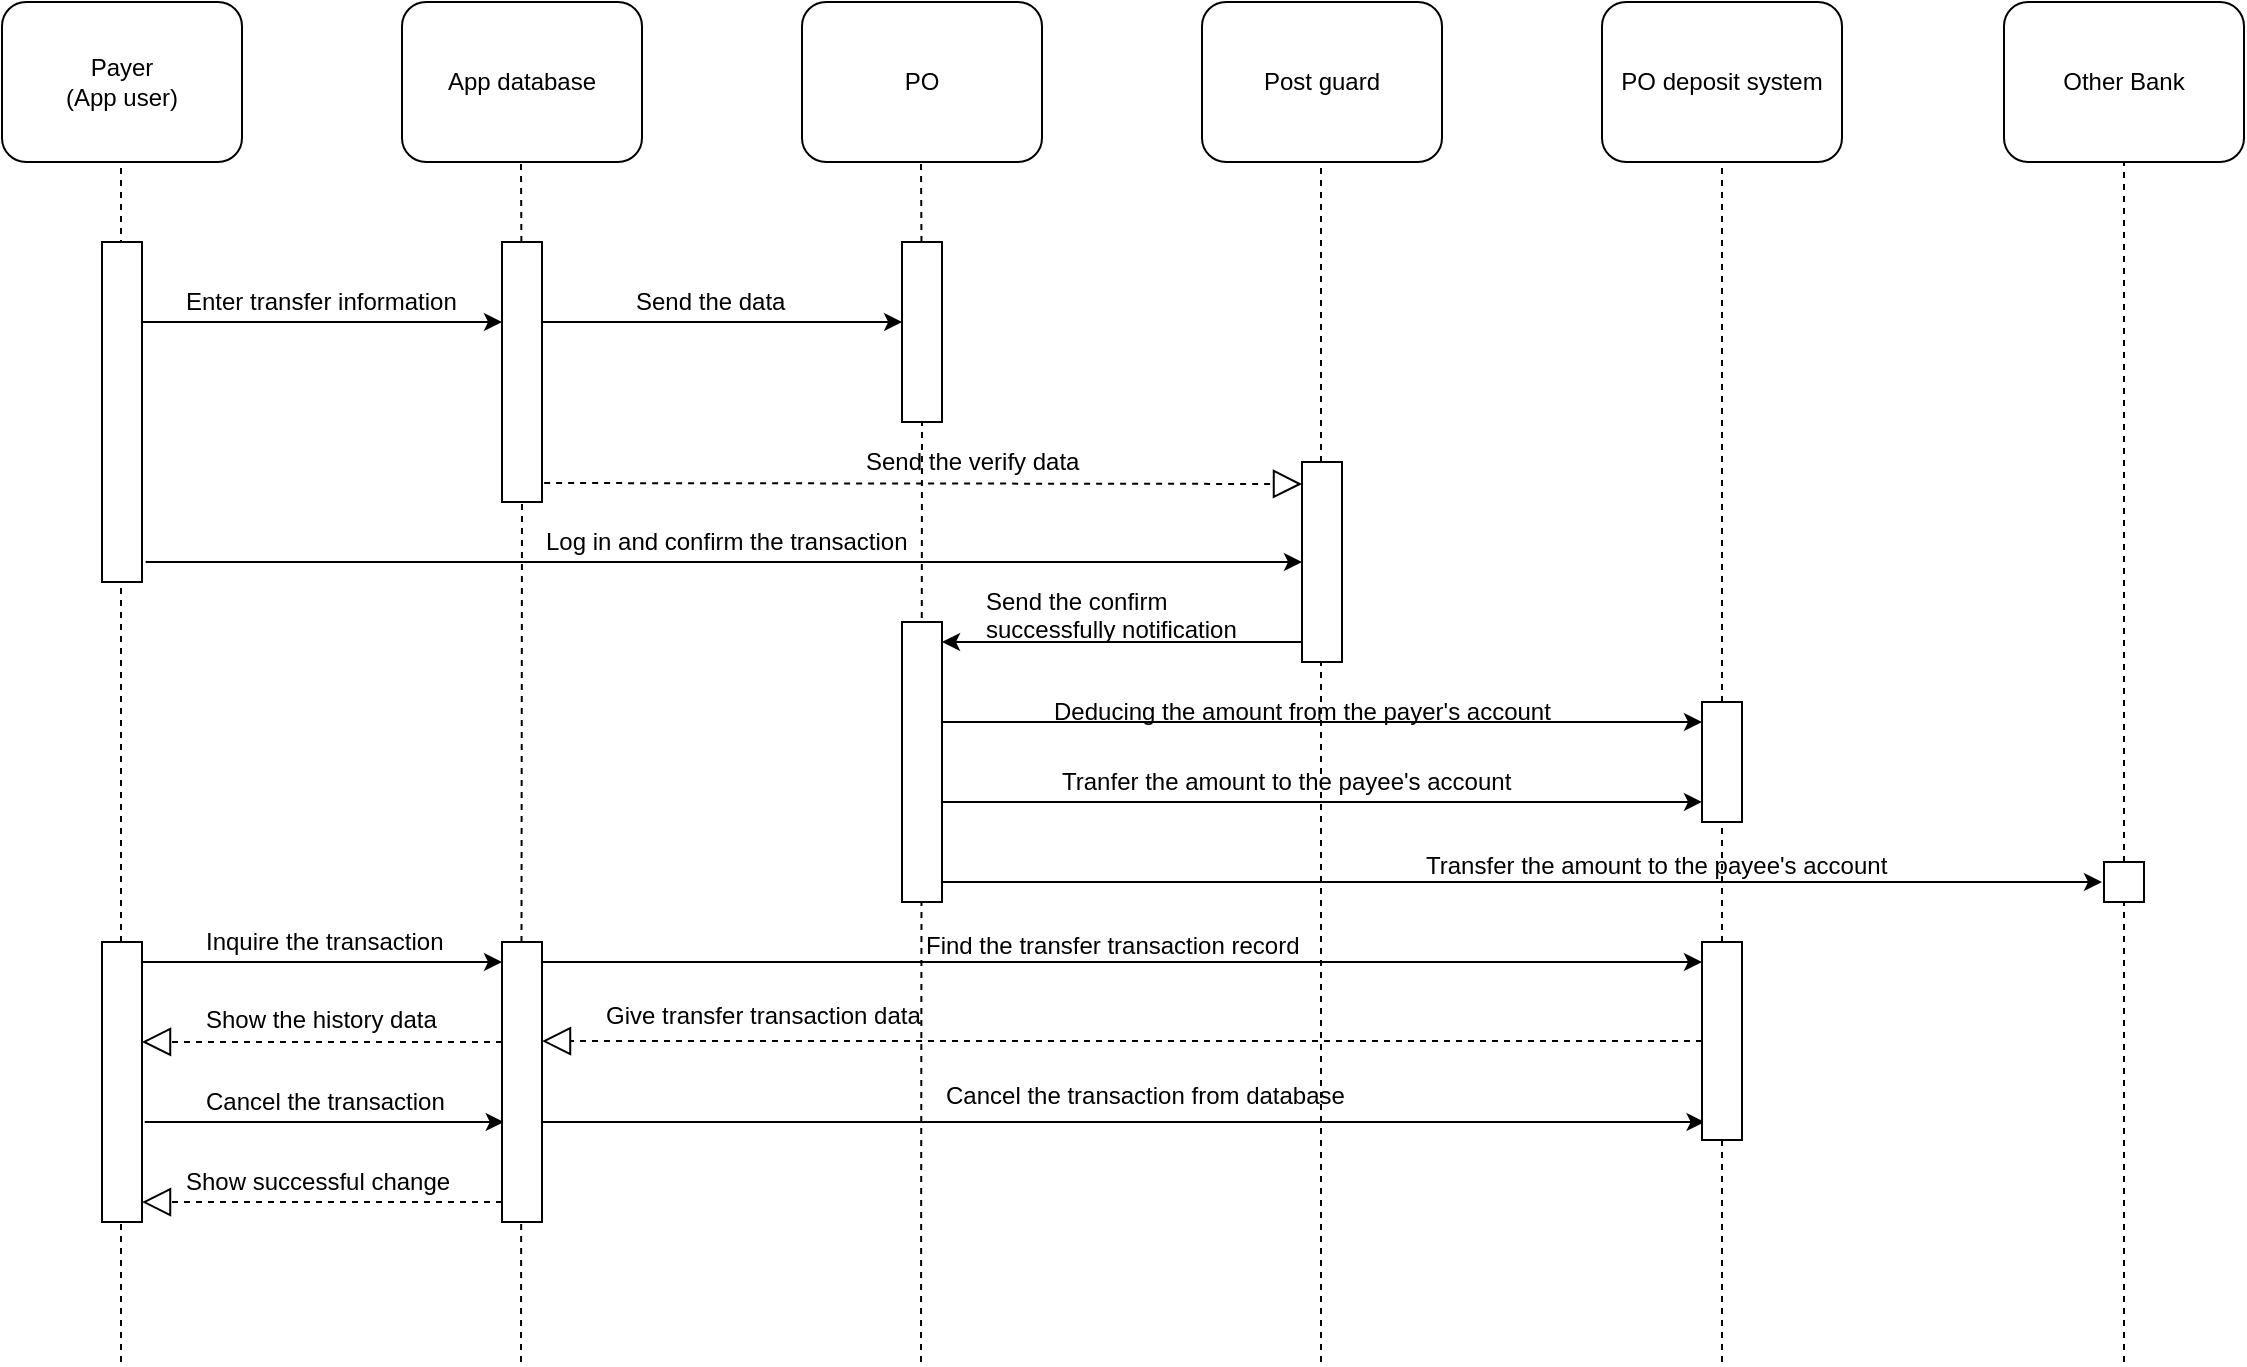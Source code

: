 <mxfile version="10.7.7" type="device"><diagram id="4oZB2-qO4ia2ma7L1jMJ" name="Page-1"><mxGraphModel dx="1010" dy="582" grid="1" gridSize="10" guides="1" tooltips="1" connect="1" arrows="1" fold="1" page="1" pageScale="1" pageWidth="827" pageHeight="1169" math="0" shadow="0"><root><mxCell id="0"/><mxCell id="1" parent="0"/><mxCell id="p3uppKySdMwgJZPZqNRC-1" value="PO deposit system" style="rounded=1;whiteSpace=wrap;html=1;" parent="1" vertex="1"><mxGeometry x="1120" y="80" width="120" height="80" as="geometry"/></mxCell><mxCell id="p3uppKySdMwgJZPZqNRC-2" value="Payer&lt;br&gt;(App user)&lt;br&gt;" style="rounded=1;whiteSpace=wrap;html=1;" parent="1" vertex="1"><mxGeometry x="320" y="80" width="120" height="80" as="geometry"/></mxCell><mxCell id="p3uppKySdMwgJZPZqNRC-3" value="App database" style="rounded=1;whiteSpace=wrap;html=1;" parent="1" vertex="1"><mxGeometry x="520" y="80" width="120" height="80" as="geometry"/></mxCell><mxCell id="p3uppKySdMwgJZPZqNRC-4" value="PO" style="rounded=1;whiteSpace=wrap;html=1;" parent="1" vertex="1"><mxGeometry x="720" y="80" width="120" height="80" as="geometry"/></mxCell><mxCell id="p3uppKySdMwgJZPZqNRC-5" value="Post guard" style="rounded=1;whiteSpace=wrap;html=1;" parent="1" vertex="1"><mxGeometry x="920" y="80" width="120" height="80" as="geometry"/></mxCell><mxCell id="p3uppKySdMwgJZPZqNRC-6" value="" style="endArrow=none;dashed=1;html=1;entryX=0.5;entryY=1;entryDx=0;entryDy=0;" parent="1" source="p3uppKySdMwgJZPZqNRC-17" target="p3uppKySdMwgJZPZqNRC-1" edge="1"><mxGeometry width="50" height="50" relative="1" as="geometry"><mxPoint x="1180" y="760" as="sourcePoint"/><mxPoint x="1170" y="180" as="targetPoint"/></mxGeometry></mxCell><mxCell id="p3uppKySdMwgJZPZqNRC-7" value="" style="endArrow=none;dashed=1;html=1;entryX=0.5;entryY=1;entryDx=0;entryDy=0;" parent="1" edge="1"><mxGeometry width="50" height="50" relative="1" as="geometry"><mxPoint x="379.5" y="760" as="sourcePoint"/><mxPoint x="379.5" y="160" as="targetPoint"/></mxGeometry></mxCell><mxCell id="p3uppKySdMwgJZPZqNRC-8" value="" style="endArrow=none;dashed=1;html=1;entryX=0.5;entryY=1;entryDx=0;entryDy=0;" parent="1" source="p3uppKySdMwgJZPZqNRC-12" edge="1"><mxGeometry width="50" height="50" relative="1" as="geometry"><mxPoint x="579.5" y="760" as="sourcePoint"/><mxPoint x="579.5" y="160" as="targetPoint"/></mxGeometry></mxCell><mxCell id="p3uppKySdMwgJZPZqNRC-9" value="" style="endArrow=none;dashed=1;html=1;entryX=0.5;entryY=1;entryDx=0;entryDy=0;" parent="1" source="p3uppKySdMwgJZPZqNRC-14" edge="1"><mxGeometry width="50" height="50" relative="1" as="geometry"><mxPoint x="779.5" y="760" as="sourcePoint"/><mxPoint x="779.5" y="160" as="targetPoint"/></mxGeometry></mxCell><mxCell id="p3uppKySdMwgJZPZqNRC-10" value="" style="endArrow=none;dashed=1;html=1;entryX=0.5;entryY=1;entryDx=0;entryDy=0;" parent="1" edge="1"><mxGeometry width="50" height="50" relative="1" as="geometry"><mxPoint x="979.5" y="760" as="sourcePoint"/><mxPoint x="979.5" y="160" as="targetPoint"/></mxGeometry></mxCell><mxCell id="p3uppKySdMwgJZPZqNRC-11" value="" style="rounded=0;whiteSpace=wrap;html=1;" parent="1" vertex="1"><mxGeometry x="370" y="200" width="20" height="170" as="geometry"/></mxCell><mxCell id="p3uppKySdMwgJZPZqNRC-12" value="" style="rounded=0;whiteSpace=wrap;html=1;" parent="1" vertex="1"><mxGeometry x="570" y="200" width="20" height="130" as="geometry"/></mxCell><mxCell id="p3uppKySdMwgJZPZqNRC-13" value="" style="endArrow=none;dashed=1;html=1;entryX=0.5;entryY=1;entryDx=0;entryDy=0;" parent="1" target="p3uppKySdMwgJZPZqNRC-12" edge="1"><mxGeometry width="50" height="50" relative="1" as="geometry"><mxPoint x="579.5" y="760" as="sourcePoint"/><mxPoint x="579.5" y="160" as="targetPoint"/></mxGeometry></mxCell><mxCell id="p3uppKySdMwgJZPZqNRC-14" value="" style="rounded=0;whiteSpace=wrap;html=1;" parent="1" vertex="1"><mxGeometry x="770" y="200" width="20" height="90" as="geometry"/></mxCell><mxCell id="p3uppKySdMwgJZPZqNRC-15" value="" style="endArrow=none;dashed=1;html=1;entryX=0.5;entryY=1;entryDx=0;entryDy=0;" parent="1" target="p3uppKySdMwgJZPZqNRC-14" edge="1"><mxGeometry width="50" height="50" relative="1" as="geometry"><mxPoint x="779.5" y="760" as="sourcePoint"/><mxPoint x="779.5" y="160" as="targetPoint"/></mxGeometry></mxCell><mxCell id="p3uppKySdMwgJZPZqNRC-16" value="" style="rounded=0;whiteSpace=wrap;html=1;" parent="1" vertex="1"><mxGeometry x="970" y="310" width="20" height="100" as="geometry"/></mxCell><mxCell id="p3uppKySdMwgJZPZqNRC-17" value="" style="rounded=0;whiteSpace=wrap;html=1;" parent="1" vertex="1"><mxGeometry x="1170" y="430" width="20" height="60" as="geometry"/></mxCell><mxCell id="p3uppKySdMwgJZPZqNRC-18" value="" style="endArrow=none;dashed=1;html=1;entryX=0.5;entryY=1;entryDx=0;entryDy=0;" parent="1" target="p3uppKySdMwgJZPZqNRC-17" edge="1"><mxGeometry width="50" height="50" relative="1" as="geometry"><mxPoint x="1180" y="760" as="sourcePoint"/><mxPoint x="1180.286" y="159.571" as="targetPoint"/></mxGeometry></mxCell><mxCell id="p3uppKySdMwgJZPZqNRC-19" value="" style="endArrow=classic;html=1;" parent="1" edge="1"><mxGeometry width="50" height="50" relative="1" as="geometry"><mxPoint x="390" y="240" as="sourcePoint"/><mxPoint x="570" y="240" as="targetPoint"/><Array as="points"><mxPoint x="530" y="240"/></Array></mxGeometry></mxCell><mxCell id="p3uppKySdMwgJZPZqNRC-20" value="Enter transfer information" style="text;html=1;resizable=0;points=[];autosize=1;align=left;verticalAlign=top;spacingTop=-4;" parent="1" vertex="1"><mxGeometry x="410" y="220" width="150" height="20" as="geometry"/></mxCell><mxCell id="p3uppKySdMwgJZPZqNRC-21" value="" style="endArrow=classic;html=1;entryX=0.002;entryY=0.445;entryDx=0;entryDy=0;entryPerimeter=0;exitX=1;exitY=0.308;exitDx=0;exitDy=0;exitPerimeter=0;" parent="1" source="p3uppKySdMwgJZPZqNRC-12" target="p3uppKySdMwgJZPZqNRC-14" edge="1"><mxGeometry width="50" height="50" relative="1" as="geometry"><mxPoint x="610" y="245" as="sourcePoint"/><mxPoint x="710" y="390" as="targetPoint"/></mxGeometry></mxCell><mxCell id="p3uppKySdMwgJZPZqNRC-22" value="Send the data" style="text;html=1;resizable=0;points=[];autosize=1;align=left;verticalAlign=top;spacingTop=-4;" parent="1" vertex="1"><mxGeometry x="635" y="220" width="90" height="20" as="geometry"/></mxCell><mxCell id="p3uppKySdMwgJZPZqNRC-25" value="Send the verify data" style="text;html=1;resizable=0;points=[];autosize=1;align=left;verticalAlign=top;spacingTop=-4;" parent="1" vertex="1"><mxGeometry x="750" y="300" width="120" height="20" as="geometry"/></mxCell><mxCell id="BeE7iXRiPUCCqZXRIAoZ-1" value="" style="endArrow=block;dashed=1;endFill=0;endSize=12;html=1;exitX=1.053;exitY=0.927;exitDx=0;exitDy=0;exitPerimeter=0;entryX=0;entryY=0.11;entryDx=0;entryDy=0;entryPerimeter=0;" parent="1" source="p3uppKySdMwgJZPZqNRC-12" target="p3uppKySdMwgJZPZqNRC-16" edge="1"><mxGeometry width="160" relative="1" as="geometry"><mxPoint x="810" y="310" as="sourcePoint"/><mxPoint x="960" y="321" as="targetPoint"/><Array as="points"/></mxGeometry></mxCell><mxCell id="BeE7iXRiPUCCqZXRIAoZ-3" value="" style="endArrow=classic;html=1;exitX=1.092;exitY=0.941;exitDx=0;exitDy=0;exitPerimeter=0;entryX=0;entryY=0.5;entryDx=0;entryDy=0;" parent="1" source="p3uppKySdMwgJZPZqNRC-11" target="p3uppKySdMwgJZPZqNRC-16" edge="1"><mxGeometry width="50" height="50" relative="1" as="geometry"><mxPoint x="970.333" y="359.667" as="sourcePoint"/><mxPoint x="960" y="350" as="targetPoint"/></mxGeometry></mxCell><mxCell id="BeE7iXRiPUCCqZXRIAoZ-4" value="Log in and confirm the transaction" style="text;html=1;resizable=0;points=[];autosize=1;align=left;verticalAlign=top;spacingTop=-4;" parent="1" vertex="1"><mxGeometry x="590" y="340" width="200" height="20" as="geometry"/></mxCell><mxCell id="BeE7iXRiPUCCqZXRIAoZ-6" value="" style="endArrow=classic;html=1;exitX=0;exitY=0.9;exitDx=0;exitDy=0;exitPerimeter=0;" parent="1" source="p3uppKySdMwgJZPZqNRC-16" edge="1"><mxGeometry width="50" height="50" relative="1" as="geometry"><mxPoint x="960" y="400" as="sourcePoint"/><mxPoint x="790" y="400" as="targetPoint"/></mxGeometry></mxCell><mxCell id="BeE7iXRiPUCCqZXRIAoZ-7" value="Send the confirm &lt;br&gt;successfully notification" style="text;html=1;resizable=0;points=[];autosize=1;align=left;verticalAlign=top;spacingTop=-4;" parent="1" vertex="1"><mxGeometry x="810" y="370" width="140" height="30" as="geometry"/></mxCell><mxCell id="BeE7iXRiPUCCqZXRIAoZ-11" value="" style="endArrow=classic;html=1;entryX=0;entryY=0.167;entryDx=0;entryDy=0;entryPerimeter=0;exitX=1;exitY=0.357;exitDx=0;exitDy=0;exitPerimeter=0;" parent="1" source="BeE7iXRiPUCCqZXRIAoZ-48" target="p3uppKySdMwgJZPZqNRC-17" edge="1"><mxGeometry width="50" height="50" relative="1" as="geometry"><mxPoint x="810" y="440" as="sourcePoint"/><mxPoint x="1132" y="440" as="targetPoint"/></mxGeometry></mxCell><mxCell id="BeE7iXRiPUCCqZXRIAoZ-12" value="Deducing the amount from the payer's account" style="text;html=1;resizable=0;points=[];autosize=1;align=left;verticalAlign=top;spacingTop=-4;" parent="1" vertex="1"><mxGeometry x="844" y="425" width="260" height="20" as="geometry"/></mxCell><mxCell id="BeE7iXRiPUCCqZXRIAoZ-13" value="" style="endArrow=classic;html=1;entryX=0;entryY=0.833;entryDx=0;entryDy=0;entryPerimeter=0;exitX=1;exitY=0.643;exitDx=0;exitDy=0;exitPerimeter=0;" parent="1" source="BeE7iXRiPUCCqZXRIAoZ-48" target="p3uppKySdMwgJZPZqNRC-17" edge="1"><mxGeometry width="50" height="50" relative="1" as="geometry"><mxPoint x="804" y="470" as="sourcePoint"/><mxPoint x="1136" y="475" as="targetPoint"/><Array as="points"><mxPoint x="804" y="480"/></Array></mxGeometry></mxCell><mxCell id="BeE7iXRiPUCCqZXRIAoZ-14" value="Tranfer the amount to the payee's account" style="text;html=1;resizable=0;points=[];autosize=1;align=left;verticalAlign=top;spacingTop=-4;" parent="1" vertex="1"><mxGeometry x="848" y="460" width="240" height="20" as="geometry"/></mxCell><mxCell id="BeE7iXRiPUCCqZXRIAoZ-17" value="Other Bank" style="rounded=1;whiteSpace=wrap;html=1;" parent="1" vertex="1"><mxGeometry x="1321" y="80" width="120" height="80" as="geometry"/></mxCell><mxCell id="BeE7iXRiPUCCqZXRIAoZ-18" value="" style="endArrow=none;dashed=1;html=1;entryX=0.5;entryY=1;entryDx=0;entryDy=0;" parent="1" source="BeE7iXRiPUCCqZXRIAoZ-19" target="BeE7iXRiPUCCqZXRIAoZ-17" edge="1"><mxGeometry width="50" height="50" relative="1" as="geometry"><mxPoint x="1381" y="760" as="sourcePoint"/><mxPoint x="1371" y="180" as="targetPoint"/></mxGeometry></mxCell><mxCell id="BeE7iXRiPUCCqZXRIAoZ-19" value="" style="rounded=0;whiteSpace=wrap;html=1;" parent="1" vertex="1"><mxGeometry x="1371" y="510" width="20" height="20" as="geometry"/></mxCell><mxCell id="BeE7iXRiPUCCqZXRIAoZ-20" value="" style="endArrow=none;dashed=1;html=1;entryX=0.5;entryY=1;entryDx=0;entryDy=0;" parent="1" target="BeE7iXRiPUCCqZXRIAoZ-19" edge="1"><mxGeometry width="50" height="50" relative="1" as="geometry"><mxPoint x="1381" y="760" as="sourcePoint"/><mxPoint x="1381.286" y="159.571" as="targetPoint"/></mxGeometry></mxCell><mxCell id="BeE7iXRiPUCCqZXRIAoZ-21" value="" style="endArrow=classic;html=1;exitX=1;exitY=0.929;exitDx=0;exitDy=0;exitPerimeter=0;" parent="1" source="BeE7iXRiPUCCqZXRIAoZ-48" edge="1"><mxGeometry width="50" height="50" relative="1" as="geometry"><mxPoint x="800" y="510" as="sourcePoint"/><mxPoint x="1370" y="520" as="targetPoint"/></mxGeometry></mxCell><mxCell id="BeE7iXRiPUCCqZXRIAoZ-22" value="Transfer the amount to the payee's account" style="text;html=1;resizable=0;points=[];autosize=1;align=left;verticalAlign=top;spacingTop=-4;" parent="1" vertex="1"><mxGeometry x="1030" y="502" width="250" height="20" as="geometry"/></mxCell><mxCell id="BeE7iXRiPUCCqZXRIAoZ-23" value="" style="endArrow=classic;html=1;" parent="1" edge="1"><mxGeometry width="50" height="50" relative="1" as="geometry"><mxPoint x="590" y="560" as="sourcePoint"/><mxPoint x="1170" y="560" as="targetPoint"/></mxGeometry></mxCell><mxCell id="BeE7iXRiPUCCqZXRIAoZ-24" value="Find the transfer transaction record" style="text;html=1;resizable=0;points=[];autosize=1;align=left;verticalAlign=top;spacingTop=-4;" parent="1" vertex="1"><mxGeometry x="780" y="542" width="200" height="20" as="geometry"/></mxCell><mxCell id="BeE7iXRiPUCCqZXRIAoZ-25" value="" style="endArrow=classic;html=1;exitX=1.068;exitY=0.643;exitDx=0;exitDy=0;exitPerimeter=0;" parent="1" source="BeE7iXRiPUCCqZXRIAoZ-44" edge="1"><mxGeometry width="50" height="50" relative="1" as="geometry"><mxPoint x="400" y="640" as="sourcePoint"/><mxPoint x="570.866" y="640" as="targetPoint"/></mxGeometry></mxCell><mxCell id="BeE7iXRiPUCCqZXRIAoZ-26" value="" style="endArrow=classic;html=1;exitX=1;exitY=0.071;exitDx=0;exitDy=0;exitPerimeter=0;" parent="1" source="BeE7iXRiPUCCqZXRIAoZ-44" edge="1"><mxGeometry width="50" height="50" relative="1" as="geometry"><mxPoint x="410" y="570" as="sourcePoint"/><mxPoint x="570" y="560" as="targetPoint"/></mxGeometry></mxCell><mxCell id="BeE7iXRiPUCCqZXRIAoZ-27" value="Inquire the transaction" style="text;html=1;resizable=0;points=[];autosize=1;align=left;verticalAlign=top;spacingTop=-4;" parent="1" vertex="1"><mxGeometry x="420" y="540" width="130" height="20" as="geometry"/></mxCell><mxCell id="BeE7iXRiPUCCqZXRIAoZ-28" value="Cancel the transaction" style="text;html=1;resizable=0;points=[];autosize=1;align=left;verticalAlign=top;spacingTop=-4;" parent="1" vertex="1"><mxGeometry x="420" y="619.5" width="130" height="20" as="geometry"/></mxCell><mxCell id="BeE7iXRiPUCCqZXRIAoZ-31" value="" style="endArrow=classic;html=1;" parent="1" edge="1"><mxGeometry width="50" height="50" relative="1" as="geometry"><mxPoint x="590" y="640" as="sourcePoint"/><mxPoint x="1171.299" y="640" as="targetPoint"/></mxGeometry></mxCell><mxCell id="BeE7iXRiPUCCqZXRIAoZ-32" value="Cancel the transaction from database" style="text;html=1;resizable=0;points=[];autosize=1;align=left;verticalAlign=top;spacingTop=-4;" parent="1" vertex="1"><mxGeometry x="790" y="617" width="210" height="20" as="geometry"/></mxCell><mxCell id="BeE7iXRiPUCCqZXRIAoZ-33" value="" style="endArrow=block;dashed=1;endFill=0;endSize=12;html=1;entryX=1;entryY=0.357;entryDx=0;entryDy=0;entryPerimeter=0;" parent="1" target="BeE7iXRiPUCCqZXRIAoZ-44" edge="1"><mxGeometry width="160" relative="1" as="geometry"><mxPoint x="570" y="600" as="sourcePoint"/><mxPoint x="400" y="600" as="targetPoint"/></mxGeometry></mxCell><mxCell id="BeE7iXRiPUCCqZXRIAoZ-34" value="Show the history data" style="text;html=1;resizable=0;points=[];autosize=1;align=left;verticalAlign=top;spacingTop=-4;" parent="1" vertex="1"><mxGeometry x="420" y="579" width="130" height="20" as="geometry"/></mxCell><mxCell id="BeE7iXRiPUCCqZXRIAoZ-36" value="" style="endArrow=block;dashed=1;endFill=0;endSize=12;html=1;entryX=1;entryY=0.929;entryDx=0;entryDy=0;entryPerimeter=0;exitX=0;exitY=0.929;exitDx=0;exitDy=0;exitPerimeter=0;" parent="1" source="BeE7iXRiPUCCqZXRIAoZ-45" target="BeE7iXRiPUCCqZXRIAoZ-44" edge="1"><mxGeometry width="160" relative="1" as="geometry"><mxPoint x="550" y="690.244" as="sourcePoint"/><mxPoint x="400" y="680" as="targetPoint"/></mxGeometry></mxCell><mxCell id="BeE7iXRiPUCCqZXRIAoZ-37" value="Show successful change" style="text;html=1;resizable=0;points=[];autosize=1;align=left;verticalAlign=top;spacingTop=-4;" parent="1" vertex="1"><mxGeometry x="410" y="660" width="150" height="20" as="geometry"/></mxCell><mxCell id="BeE7iXRiPUCCqZXRIAoZ-38" value="" style="endArrow=block;dashed=1;endFill=0;endSize=12;html=1;exitX=0;exitY=0.5;exitDx=0;exitDy=0;entryX=1;entryY=0.354;entryDx=0;entryDy=0;entryPerimeter=0;" parent="1" source="BeE7iXRiPUCCqZXRIAoZ-47" target="BeE7iXRiPUCCqZXRIAoZ-45" edge="1"><mxGeometry width="160" relative="1" as="geometry"><mxPoint x="1150" y="598" as="sourcePoint"/><mxPoint x="600" y="610" as="targetPoint"/></mxGeometry></mxCell><mxCell id="BeE7iXRiPUCCqZXRIAoZ-39" value="Give transfer transaction data" style="text;html=1;resizable=0;points=[];autosize=1;align=left;verticalAlign=top;spacingTop=-4;" parent="1" vertex="1"><mxGeometry x="620" y="576.5" width="170" height="20" as="geometry"/></mxCell><mxCell id="BeE7iXRiPUCCqZXRIAoZ-44" value="" style="rounded=0;whiteSpace=wrap;html=1;" parent="1" vertex="1"><mxGeometry x="370" y="550" width="20" height="140" as="geometry"/></mxCell><mxCell id="BeE7iXRiPUCCqZXRIAoZ-45" value="" style="rounded=0;whiteSpace=wrap;html=1;" parent="1" vertex="1"><mxGeometry x="570" y="550" width="20" height="140" as="geometry"/></mxCell><mxCell id="BeE7iXRiPUCCqZXRIAoZ-47" value="" style="rounded=0;whiteSpace=wrap;html=1;" parent="1" vertex="1"><mxGeometry x="1170" y="550" width="20" height="99" as="geometry"/></mxCell><mxCell id="BeE7iXRiPUCCqZXRIAoZ-48" value="" style="rounded=0;whiteSpace=wrap;html=1;" parent="1" vertex="1"><mxGeometry x="770" y="390" width="20" height="140" as="geometry"/></mxCell><mxCell id="BeE7iXRiPUCCqZXRIAoZ-49" style="edgeStyle=orthogonalEdgeStyle;rounded=0;orthogonalLoop=1;jettySize=auto;html=1;exitX=0.5;exitY=1;exitDx=0;exitDy=0;" parent="1" source="p3uppKySdMwgJZPZqNRC-16" target="p3uppKySdMwgJZPZqNRC-16" edge="1"><mxGeometry relative="1" as="geometry"/></mxCell></root></mxGraphModel></diagram></mxfile>